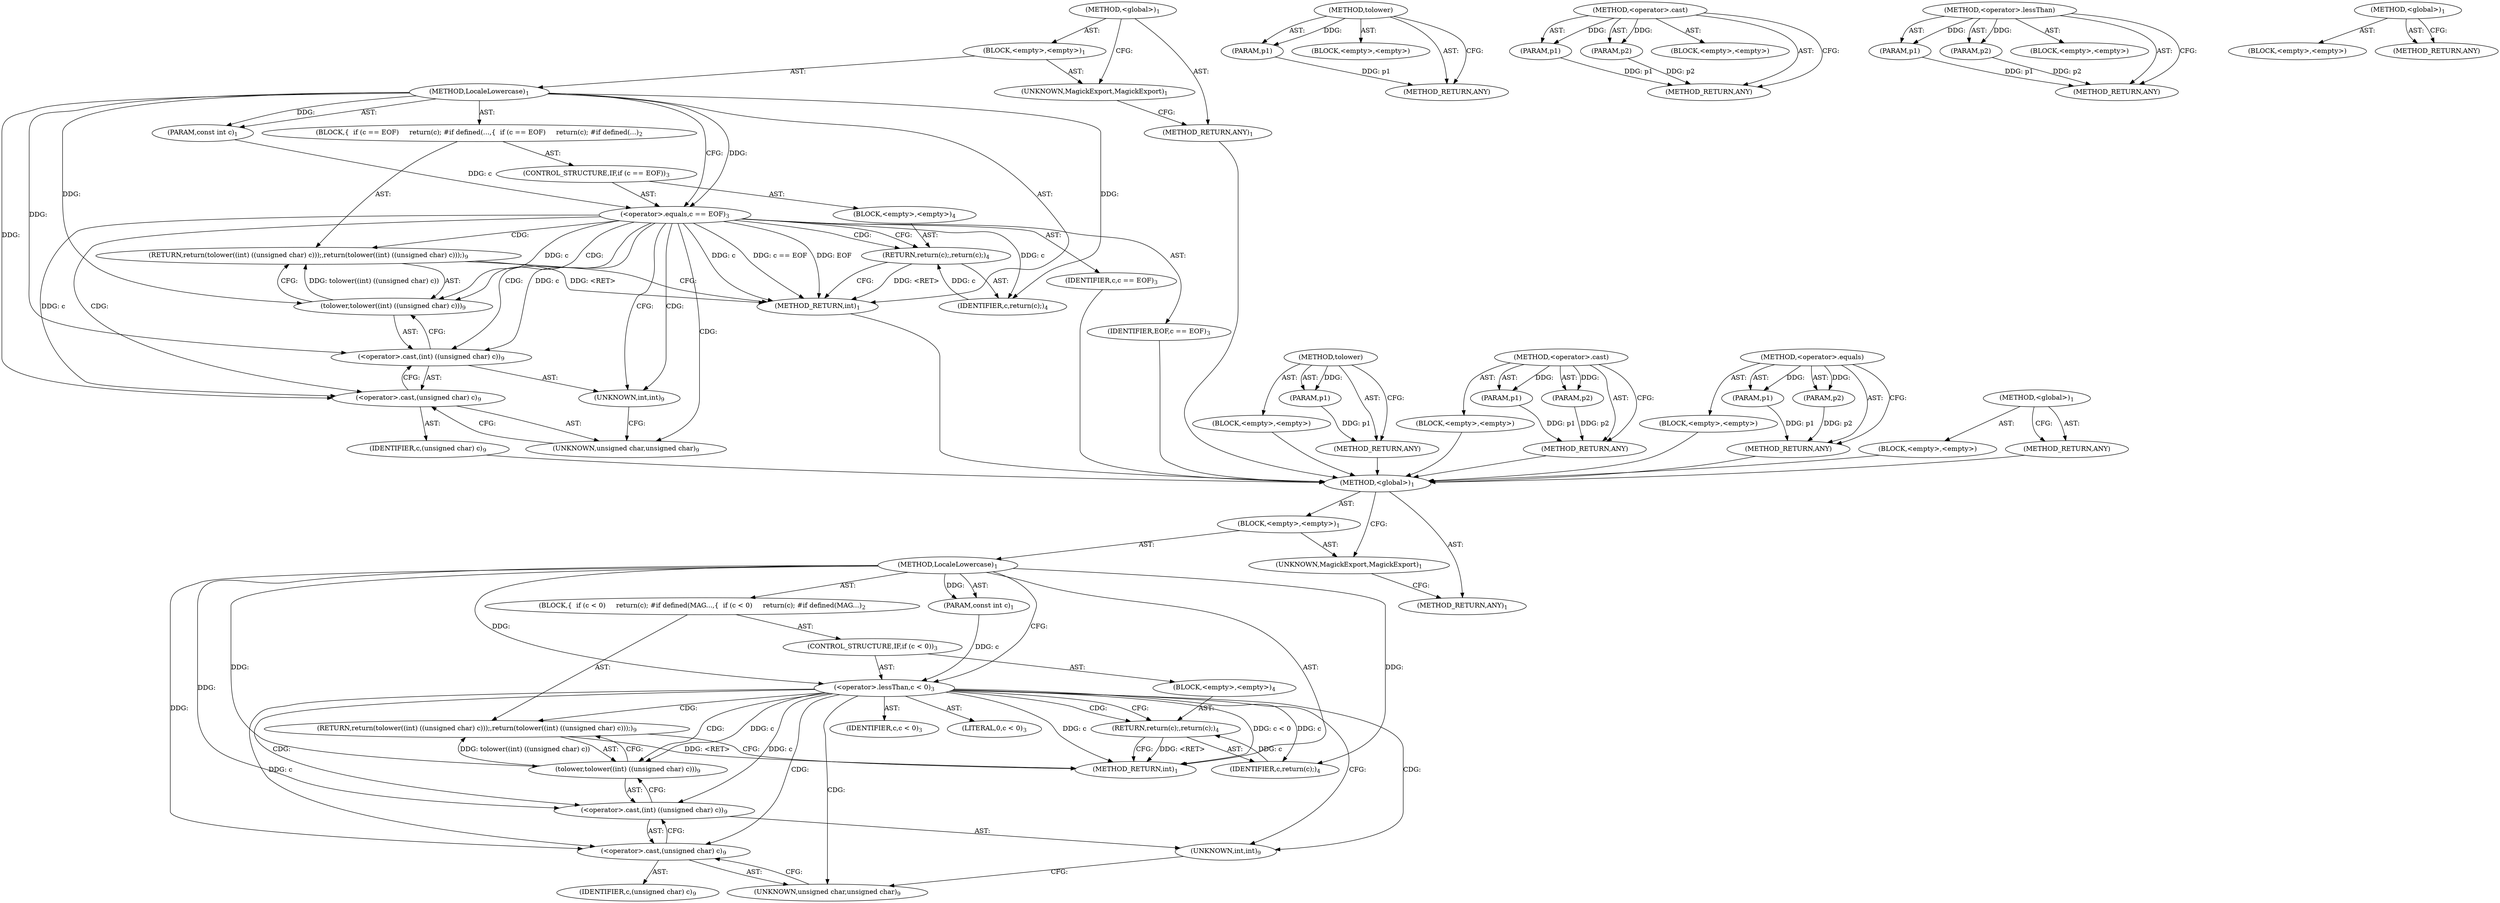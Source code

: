 digraph "&lt;global&gt;" {
vulnerable_6 [label=<(METHOD,&lt;global&gt;)<SUB>1</SUB>>];
vulnerable_7 [label=<(BLOCK,&lt;empty&gt;,&lt;empty&gt;)<SUB>1</SUB>>];
vulnerable_8 [label=<(UNKNOWN,MagickExport,MagickExport)<SUB>1</SUB>>];
vulnerable_9 [label=<(METHOD,LocaleLowercase)<SUB>1</SUB>>];
vulnerable_10 [label=<(PARAM,const int c)<SUB>1</SUB>>];
vulnerable_11 [label=<(BLOCK,{
  if (c &lt; 0)
     return(c);
 #if defined(MAG...,{
  if (c &lt; 0)
     return(c);
 #if defined(MAG...)<SUB>2</SUB>>];
vulnerable_12 [label=<(CONTROL_STRUCTURE,IF,if (c &lt; 0))<SUB>3</SUB>>];
vulnerable_13 [label=<(&lt;operator&gt;.lessThan,c &lt; 0)<SUB>3</SUB>>];
vulnerable_14 [label=<(IDENTIFIER,c,c &lt; 0)<SUB>3</SUB>>];
vulnerable_15 [label=<(LITERAL,0,c &lt; 0)<SUB>3</SUB>>];
vulnerable_16 [label=<(BLOCK,&lt;empty&gt;,&lt;empty&gt;)<SUB>4</SUB>>];
vulnerable_17 [label=<(RETURN,return(c);,return(c);)<SUB>4</SUB>>];
vulnerable_18 [label=<(IDENTIFIER,c,return(c);)<SUB>4</SUB>>];
vulnerable_19 [label=<(RETURN,return(tolower((int) ((unsigned char) c)));,return(tolower((int) ((unsigned char) c)));)<SUB>9</SUB>>];
vulnerable_20 [label=<(tolower,tolower((int) ((unsigned char) c)))<SUB>9</SUB>>];
vulnerable_21 [label=<(&lt;operator&gt;.cast,(int) ((unsigned char) c))<SUB>9</SUB>>];
vulnerable_22 [label=<(UNKNOWN,int,int)<SUB>9</SUB>>];
vulnerable_23 [label=<(&lt;operator&gt;.cast,(unsigned char) c)<SUB>9</SUB>>];
vulnerable_24 [label=<(UNKNOWN,unsigned char,unsigned char)<SUB>9</SUB>>];
vulnerable_25 [label=<(IDENTIFIER,c,(unsigned char) c)<SUB>9</SUB>>];
vulnerable_26 [label=<(METHOD_RETURN,int)<SUB>1</SUB>>];
vulnerable_28 [label=<(METHOD_RETURN,ANY)<SUB>1</SUB>>];
vulnerable_48 [label=<(METHOD,tolower)>];
vulnerable_49 [label=<(PARAM,p1)>];
vulnerable_50 [label=<(BLOCK,&lt;empty&gt;,&lt;empty&gt;)>];
vulnerable_51 [label=<(METHOD_RETURN,ANY)>];
vulnerable_52 [label=<(METHOD,&lt;operator&gt;.cast)>];
vulnerable_53 [label=<(PARAM,p1)>];
vulnerable_54 [label=<(PARAM,p2)>];
vulnerable_55 [label=<(BLOCK,&lt;empty&gt;,&lt;empty&gt;)>];
vulnerable_56 [label=<(METHOD_RETURN,ANY)>];
vulnerable_43 [label=<(METHOD,&lt;operator&gt;.lessThan)>];
vulnerable_44 [label=<(PARAM,p1)>];
vulnerable_45 [label=<(PARAM,p2)>];
vulnerable_46 [label=<(BLOCK,&lt;empty&gt;,&lt;empty&gt;)>];
vulnerable_47 [label=<(METHOD_RETURN,ANY)>];
vulnerable_37 [label=<(METHOD,&lt;global&gt;)<SUB>1</SUB>>];
vulnerable_38 [label=<(BLOCK,&lt;empty&gt;,&lt;empty&gt;)>];
vulnerable_39 [label=<(METHOD_RETURN,ANY)>];
fixed_6 [label=<(METHOD,&lt;global&gt;)<SUB>1</SUB>>];
fixed_7 [label=<(BLOCK,&lt;empty&gt;,&lt;empty&gt;)<SUB>1</SUB>>];
fixed_8 [label=<(UNKNOWN,MagickExport,MagickExport)<SUB>1</SUB>>];
fixed_9 [label=<(METHOD,LocaleLowercase)<SUB>1</SUB>>];
fixed_10 [label=<(PARAM,const int c)<SUB>1</SUB>>];
fixed_11 [label=<(BLOCK,{
  if (c == EOF)
     return(c);
 #if defined(...,{
  if (c == EOF)
     return(c);
 #if defined(...)<SUB>2</SUB>>];
fixed_12 [label=<(CONTROL_STRUCTURE,IF,if (c == EOF))<SUB>3</SUB>>];
fixed_13 [label=<(&lt;operator&gt;.equals,c == EOF)<SUB>3</SUB>>];
fixed_14 [label=<(IDENTIFIER,c,c == EOF)<SUB>3</SUB>>];
fixed_15 [label=<(IDENTIFIER,EOF,c == EOF)<SUB>3</SUB>>];
fixed_16 [label=<(BLOCK,&lt;empty&gt;,&lt;empty&gt;)<SUB>4</SUB>>];
fixed_17 [label=<(RETURN,return(c);,return(c);)<SUB>4</SUB>>];
fixed_18 [label=<(IDENTIFIER,c,return(c);)<SUB>4</SUB>>];
fixed_19 [label=<(RETURN,return(tolower((int) ((unsigned char) c)));,return(tolower((int) ((unsigned char) c)));)<SUB>9</SUB>>];
fixed_20 [label=<(tolower,tolower((int) ((unsigned char) c)))<SUB>9</SUB>>];
fixed_21 [label=<(&lt;operator&gt;.cast,(int) ((unsigned char) c))<SUB>9</SUB>>];
fixed_22 [label=<(UNKNOWN,int,int)<SUB>9</SUB>>];
fixed_23 [label=<(&lt;operator&gt;.cast,(unsigned char) c)<SUB>9</SUB>>];
fixed_24 [label=<(UNKNOWN,unsigned char,unsigned char)<SUB>9</SUB>>];
fixed_25 [label=<(IDENTIFIER,c,(unsigned char) c)<SUB>9</SUB>>];
fixed_26 [label=<(METHOD_RETURN,int)<SUB>1</SUB>>];
fixed_28 [label=<(METHOD_RETURN,ANY)<SUB>1</SUB>>];
fixed_48 [label=<(METHOD,tolower)>];
fixed_49 [label=<(PARAM,p1)>];
fixed_50 [label=<(BLOCK,&lt;empty&gt;,&lt;empty&gt;)>];
fixed_51 [label=<(METHOD_RETURN,ANY)>];
fixed_52 [label=<(METHOD,&lt;operator&gt;.cast)>];
fixed_53 [label=<(PARAM,p1)>];
fixed_54 [label=<(PARAM,p2)>];
fixed_55 [label=<(BLOCK,&lt;empty&gt;,&lt;empty&gt;)>];
fixed_56 [label=<(METHOD_RETURN,ANY)>];
fixed_43 [label=<(METHOD,&lt;operator&gt;.equals)>];
fixed_44 [label=<(PARAM,p1)>];
fixed_45 [label=<(PARAM,p2)>];
fixed_46 [label=<(BLOCK,&lt;empty&gt;,&lt;empty&gt;)>];
fixed_47 [label=<(METHOD_RETURN,ANY)>];
fixed_37 [label=<(METHOD,&lt;global&gt;)<SUB>1</SUB>>];
fixed_38 [label=<(BLOCK,&lt;empty&gt;,&lt;empty&gt;)>];
fixed_39 [label=<(METHOD_RETURN,ANY)>];
vulnerable_6 -> vulnerable_7  [key=0, label="AST: "];
vulnerable_6 -> vulnerable_28  [key=0, label="AST: "];
vulnerable_6 -> vulnerable_8  [key=0, label="CFG: "];
vulnerable_7 -> vulnerable_8  [key=0, label="AST: "];
vulnerable_7 -> vulnerable_9  [key=0, label="AST: "];
vulnerable_8 -> vulnerable_28  [key=0, label="CFG: "];
vulnerable_9 -> vulnerable_10  [key=0, label="AST: "];
vulnerable_9 -> vulnerable_10  [key=1, label="DDG: "];
vulnerable_9 -> vulnerable_11  [key=0, label="AST: "];
vulnerable_9 -> vulnerable_26  [key=0, label="AST: "];
vulnerable_9 -> vulnerable_13  [key=0, label="CFG: "];
vulnerable_9 -> vulnerable_13  [key=1, label="DDG: "];
vulnerable_9 -> vulnerable_20  [key=0, label="DDG: "];
vulnerable_9 -> vulnerable_18  [key=0, label="DDG: "];
vulnerable_9 -> vulnerable_21  [key=0, label="DDG: "];
vulnerable_9 -> vulnerable_23  [key=0, label="DDG: "];
vulnerable_10 -> vulnerable_13  [key=0, label="DDG: c"];
vulnerable_11 -> vulnerable_12  [key=0, label="AST: "];
vulnerable_11 -> vulnerable_19  [key=0, label="AST: "];
vulnerable_12 -> vulnerable_13  [key=0, label="AST: "];
vulnerable_12 -> vulnerable_16  [key=0, label="AST: "];
vulnerable_13 -> vulnerable_14  [key=0, label="AST: "];
vulnerable_13 -> vulnerable_15  [key=0, label="AST: "];
vulnerable_13 -> vulnerable_22  [key=0, label="CFG: "];
vulnerable_13 -> vulnerable_22  [key=1, label="CDG: "];
vulnerable_13 -> vulnerable_17  [key=0, label="CFG: "];
vulnerable_13 -> vulnerable_17  [key=1, label="CDG: "];
vulnerable_13 -> vulnerable_26  [key=0, label="DDG: c"];
vulnerable_13 -> vulnerable_26  [key=1, label="DDG: c &lt; 0"];
vulnerable_13 -> vulnerable_20  [key=0, label="DDG: c"];
vulnerable_13 -> vulnerable_20  [key=1, label="CDG: "];
vulnerable_13 -> vulnerable_18  [key=0, label="DDG: c"];
vulnerable_13 -> vulnerable_21  [key=0, label="DDG: c"];
vulnerable_13 -> vulnerable_21  [key=1, label="CDG: "];
vulnerable_13 -> vulnerable_23  [key=0, label="DDG: c"];
vulnerable_13 -> vulnerable_23  [key=1, label="CDG: "];
vulnerable_13 -> vulnerable_24  [key=0, label="CDG: "];
vulnerable_13 -> vulnerable_19  [key=0, label="CDG: "];
vulnerable_16 -> vulnerable_17  [key=0, label="AST: "];
vulnerable_17 -> vulnerable_18  [key=0, label="AST: "];
vulnerable_17 -> vulnerable_26  [key=0, label="CFG: "];
vulnerable_17 -> vulnerable_26  [key=1, label="DDG: &lt;RET&gt;"];
vulnerable_18 -> vulnerable_17  [key=0, label="DDG: c"];
vulnerable_19 -> vulnerable_20  [key=0, label="AST: "];
vulnerable_19 -> vulnerable_26  [key=0, label="CFG: "];
vulnerable_19 -> vulnerable_26  [key=1, label="DDG: &lt;RET&gt;"];
vulnerable_20 -> vulnerable_21  [key=0, label="AST: "];
vulnerable_20 -> vulnerable_19  [key=0, label="CFG: "];
vulnerable_20 -> vulnerable_19  [key=1, label="DDG: tolower((int) ((unsigned char) c))"];
vulnerable_21 -> vulnerable_22  [key=0, label="AST: "];
vulnerable_21 -> vulnerable_23  [key=0, label="AST: "];
vulnerable_21 -> vulnerable_20  [key=0, label="CFG: "];
vulnerable_22 -> vulnerable_24  [key=0, label="CFG: "];
vulnerable_23 -> vulnerable_24  [key=0, label="AST: "];
vulnerable_23 -> vulnerable_25  [key=0, label="AST: "];
vulnerable_23 -> vulnerable_21  [key=0, label="CFG: "];
vulnerable_24 -> vulnerable_23  [key=0, label="CFG: "];
vulnerable_48 -> vulnerable_49  [key=0, label="AST: "];
vulnerable_48 -> vulnerable_49  [key=1, label="DDG: "];
vulnerable_48 -> vulnerable_50  [key=0, label="AST: "];
vulnerable_48 -> vulnerable_51  [key=0, label="AST: "];
vulnerable_48 -> vulnerable_51  [key=1, label="CFG: "];
vulnerable_49 -> vulnerable_51  [key=0, label="DDG: p1"];
vulnerable_52 -> vulnerable_53  [key=0, label="AST: "];
vulnerable_52 -> vulnerable_53  [key=1, label="DDG: "];
vulnerable_52 -> vulnerable_55  [key=0, label="AST: "];
vulnerable_52 -> vulnerable_54  [key=0, label="AST: "];
vulnerable_52 -> vulnerable_54  [key=1, label="DDG: "];
vulnerable_52 -> vulnerable_56  [key=0, label="AST: "];
vulnerable_52 -> vulnerable_56  [key=1, label="CFG: "];
vulnerable_53 -> vulnerable_56  [key=0, label="DDG: p1"];
vulnerable_54 -> vulnerable_56  [key=0, label="DDG: p2"];
vulnerable_43 -> vulnerable_44  [key=0, label="AST: "];
vulnerable_43 -> vulnerable_44  [key=1, label="DDG: "];
vulnerable_43 -> vulnerable_46  [key=0, label="AST: "];
vulnerable_43 -> vulnerable_45  [key=0, label="AST: "];
vulnerable_43 -> vulnerable_45  [key=1, label="DDG: "];
vulnerable_43 -> vulnerable_47  [key=0, label="AST: "];
vulnerable_43 -> vulnerable_47  [key=1, label="CFG: "];
vulnerable_44 -> vulnerable_47  [key=0, label="DDG: p1"];
vulnerable_45 -> vulnerable_47  [key=0, label="DDG: p2"];
vulnerable_37 -> vulnerable_38  [key=0, label="AST: "];
vulnerable_37 -> vulnerable_39  [key=0, label="AST: "];
vulnerable_37 -> vulnerable_39  [key=1, label="CFG: "];
fixed_6 -> fixed_7  [key=0, label="AST: "];
fixed_6 -> fixed_28  [key=0, label="AST: "];
fixed_6 -> fixed_8  [key=0, label="CFG: "];
fixed_7 -> fixed_8  [key=0, label="AST: "];
fixed_7 -> fixed_9  [key=0, label="AST: "];
fixed_8 -> fixed_28  [key=0, label="CFG: "];
fixed_9 -> fixed_10  [key=0, label="AST: "];
fixed_9 -> fixed_10  [key=1, label="DDG: "];
fixed_9 -> fixed_11  [key=0, label="AST: "];
fixed_9 -> fixed_26  [key=0, label="AST: "];
fixed_9 -> fixed_13  [key=0, label="CFG: "];
fixed_9 -> fixed_13  [key=1, label="DDG: "];
fixed_9 -> fixed_20  [key=0, label="DDG: "];
fixed_9 -> fixed_18  [key=0, label="DDG: "];
fixed_9 -> fixed_21  [key=0, label="DDG: "];
fixed_9 -> fixed_23  [key=0, label="DDG: "];
fixed_10 -> fixed_13  [key=0, label="DDG: c"];
fixed_11 -> fixed_12  [key=0, label="AST: "];
fixed_11 -> fixed_19  [key=0, label="AST: "];
fixed_12 -> fixed_13  [key=0, label="AST: "];
fixed_12 -> fixed_16  [key=0, label="AST: "];
fixed_13 -> fixed_14  [key=0, label="AST: "];
fixed_13 -> fixed_15  [key=0, label="AST: "];
fixed_13 -> fixed_22  [key=0, label="CFG: "];
fixed_13 -> fixed_22  [key=1, label="CDG: "];
fixed_13 -> fixed_17  [key=0, label="CFG: "];
fixed_13 -> fixed_17  [key=1, label="CDG: "];
fixed_13 -> fixed_26  [key=0, label="DDG: c"];
fixed_13 -> fixed_26  [key=1, label="DDG: c == EOF"];
fixed_13 -> fixed_26  [key=2, label="DDG: EOF"];
fixed_13 -> fixed_20  [key=0, label="DDG: c"];
fixed_13 -> fixed_20  [key=1, label="CDG: "];
fixed_13 -> fixed_18  [key=0, label="DDG: c"];
fixed_13 -> fixed_21  [key=0, label="DDG: c"];
fixed_13 -> fixed_21  [key=1, label="CDG: "];
fixed_13 -> fixed_23  [key=0, label="DDG: c"];
fixed_13 -> fixed_23  [key=1, label="CDG: "];
fixed_13 -> fixed_24  [key=0, label="CDG: "];
fixed_13 -> fixed_19  [key=0, label="CDG: "];
fixed_14 -> vulnerable_6  [key=0];
fixed_15 -> vulnerable_6  [key=0];
fixed_16 -> fixed_17  [key=0, label="AST: "];
fixed_17 -> fixed_18  [key=0, label="AST: "];
fixed_17 -> fixed_26  [key=0, label="CFG: "];
fixed_17 -> fixed_26  [key=1, label="DDG: &lt;RET&gt;"];
fixed_18 -> fixed_17  [key=0, label="DDG: c"];
fixed_19 -> fixed_20  [key=0, label="AST: "];
fixed_19 -> fixed_26  [key=0, label="CFG: "];
fixed_19 -> fixed_26  [key=1, label="DDG: &lt;RET&gt;"];
fixed_20 -> fixed_21  [key=0, label="AST: "];
fixed_20 -> fixed_19  [key=0, label="CFG: "];
fixed_20 -> fixed_19  [key=1, label="DDG: tolower((int) ((unsigned char) c))"];
fixed_21 -> fixed_22  [key=0, label="AST: "];
fixed_21 -> fixed_23  [key=0, label="AST: "];
fixed_21 -> fixed_20  [key=0, label="CFG: "];
fixed_22 -> fixed_24  [key=0, label="CFG: "];
fixed_23 -> fixed_24  [key=0, label="AST: "];
fixed_23 -> fixed_25  [key=0, label="AST: "];
fixed_23 -> fixed_21  [key=0, label="CFG: "];
fixed_24 -> fixed_23  [key=0, label="CFG: "];
fixed_25 -> vulnerable_6  [key=0];
fixed_26 -> vulnerable_6  [key=0];
fixed_28 -> vulnerable_6  [key=0];
fixed_48 -> fixed_49  [key=0, label="AST: "];
fixed_48 -> fixed_49  [key=1, label="DDG: "];
fixed_48 -> fixed_50  [key=0, label="AST: "];
fixed_48 -> fixed_51  [key=0, label="AST: "];
fixed_48 -> fixed_51  [key=1, label="CFG: "];
fixed_49 -> fixed_51  [key=0, label="DDG: p1"];
fixed_50 -> vulnerable_6  [key=0];
fixed_51 -> vulnerable_6  [key=0];
fixed_52 -> fixed_53  [key=0, label="AST: "];
fixed_52 -> fixed_53  [key=1, label="DDG: "];
fixed_52 -> fixed_55  [key=0, label="AST: "];
fixed_52 -> fixed_54  [key=0, label="AST: "];
fixed_52 -> fixed_54  [key=1, label="DDG: "];
fixed_52 -> fixed_56  [key=0, label="AST: "];
fixed_52 -> fixed_56  [key=1, label="CFG: "];
fixed_53 -> fixed_56  [key=0, label="DDG: p1"];
fixed_54 -> fixed_56  [key=0, label="DDG: p2"];
fixed_55 -> vulnerable_6  [key=0];
fixed_56 -> vulnerable_6  [key=0];
fixed_43 -> fixed_44  [key=0, label="AST: "];
fixed_43 -> fixed_44  [key=1, label="DDG: "];
fixed_43 -> fixed_46  [key=0, label="AST: "];
fixed_43 -> fixed_45  [key=0, label="AST: "];
fixed_43 -> fixed_45  [key=1, label="DDG: "];
fixed_43 -> fixed_47  [key=0, label="AST: "];
fixed_43 -> fixed_47  [key=1, label="CFG: "];
fixed_44 -> fixed_47  [key=0, label="DDG: p1"];
fixed_45 -> fixed_47  [key=0, label="DDG: p2"];
fixed_46 -> vulnerable_6  [key=0];
fixed_47 -> vulnerable_6  [key=0];
fixed_37 -> fixed_38  [key=0, label="AST: "];
fixed_37 -> fixed_39  [key=0, label="AST: "];
fixed_37 -> fixed_39  [key=1, label="CFG: "];
fixed_38 -> vulnerable_6  [key=0];
fixed_39 -> vulnerable_6  [key=0];
}

